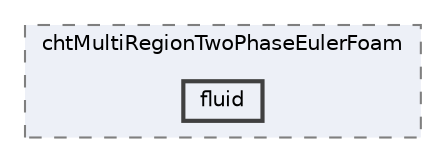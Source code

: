 digraph "applications/solvers/heatTransfer/chtMultiRegionFoam/chtMultiRegionTwoPhaseEulerFoam/fluid"
{
 // LATEX_PDF_SIZE
  bgcolor="transparent";
  edge [fontname=Helvetica,fontsize=10,labelfontname=Helvetica,labelfontsize=10];
  node [fontname=Helvetica,fontsize=10,shape=box,height=0.2,width=0.4];
  compound=true
  subgraph clusterdir_d15eec0282aa76cb9987b4e5bc08bd61 {
    graph [ bgcolor="#edf0f7", pencolor="grey50", label="chtMultiRegionTwoPhaseEulerFoam", fontname=Helvetica,fontsize=10 style="filled,dashed", URL="dir_d15eec0282aa76cb9987b4e5bc08bd61.html",tooltip=""]
  dir_3def61258719e23e0c0cddf9b49340c3 [label="fluid", fillcolor="#edf0f7", color="grey25", style="filled,bold", URL="dir_3def61258719e23e0c0cddf9b49340c3.html",tooltip=""];
  }
}
